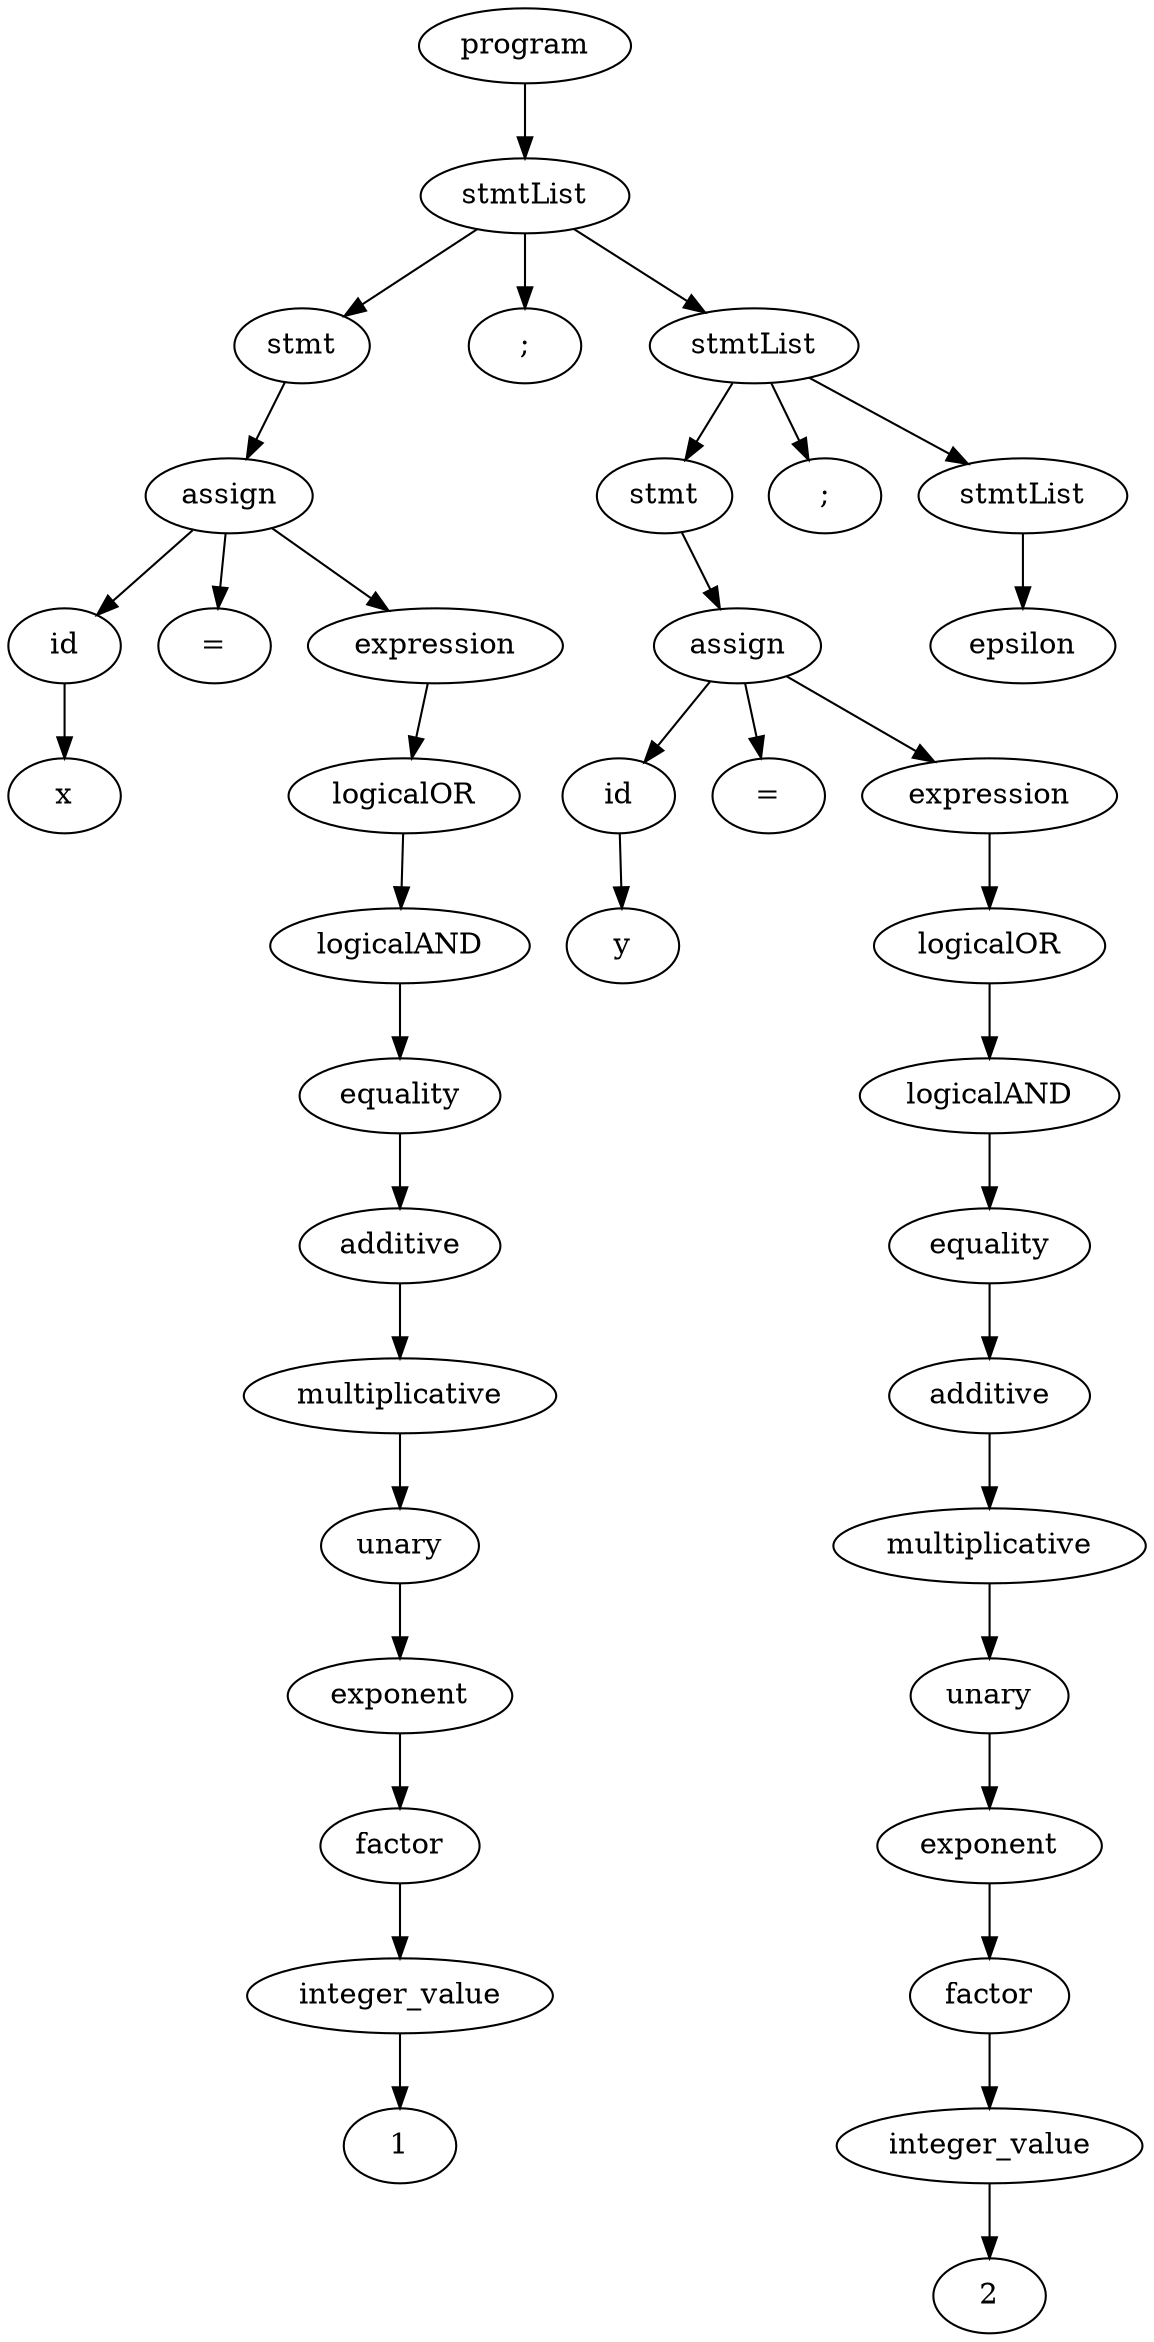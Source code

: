 
digraph "three_x_plus_1"
{
struct1 [label="program"]
struct2 [label="stmtList"]
struct3 [label="stmt"]
struct4 [label="assign"]
struct5 [label="id"]
struct6 [label="x"]
struct5->struct6
struct4->struct5
struct7 [label="="]
struct4->struct7
struct8 [label="expression"]
struct9 [label="logicalOR"]
struct10 [label="logicalAND"]
struct11 [label="equality"]
struct12 [label="additive"]
struct13 [label="multiplicative"]
struct14 [label="unary"]
struct15 [label="exponent"]
struct16 [label="factor"]
struct17 [label="integer_value"]
struct18 [label="1"]
struct17->struct18
struct16->struct17
struct15->struct16
struct14->struct15
struct13->struct14
struct12->struct13
struct11->struct12
struct10->struct11
struct9->struct10
struct8->struct9
struct4->struct8
struct3->struct4
struct2->struct3
struct19 [label=";"]
struct2->struct19
struct20 [label="stmtList"]
struct21 [label="stmt"]
struct22 [label="assign"]
struct23 [label="id"]
struct24 [label="y"]
struct23->struct24
struct22->struct23
struct25 [label="="]
struct22->struct25
struct26 [label="expression"]
struct27 [label="logicalOR"]
struct28 [label="logicalAND"]
struct29 [label="equality"]
struct30 [label="additive"]
struct31 [label="multiplicative"]
struct32 [label="unary"]
struct33 [label="exponent"]
struct34 [label="factor"]
struct35 [label="integer_value"]
struct36 [label="2"]
struct35->struct36
struct34->struct35
struct33->struct34
struct32->struct33
struct31->struct32
struct30->struct31
struct29->struct30
struct28->struct29
struct27->struct28
struct26->struct27
struct22->struct26
struct21->struct22
struct20->struct21
struct37 [label=";"]
struct20->struct37
struct38 [label="stmtList"]
struct39 [label="epsilon"]
struct38->struct39
struct20->struct38
struct2->struct20
struct1->struct2
}